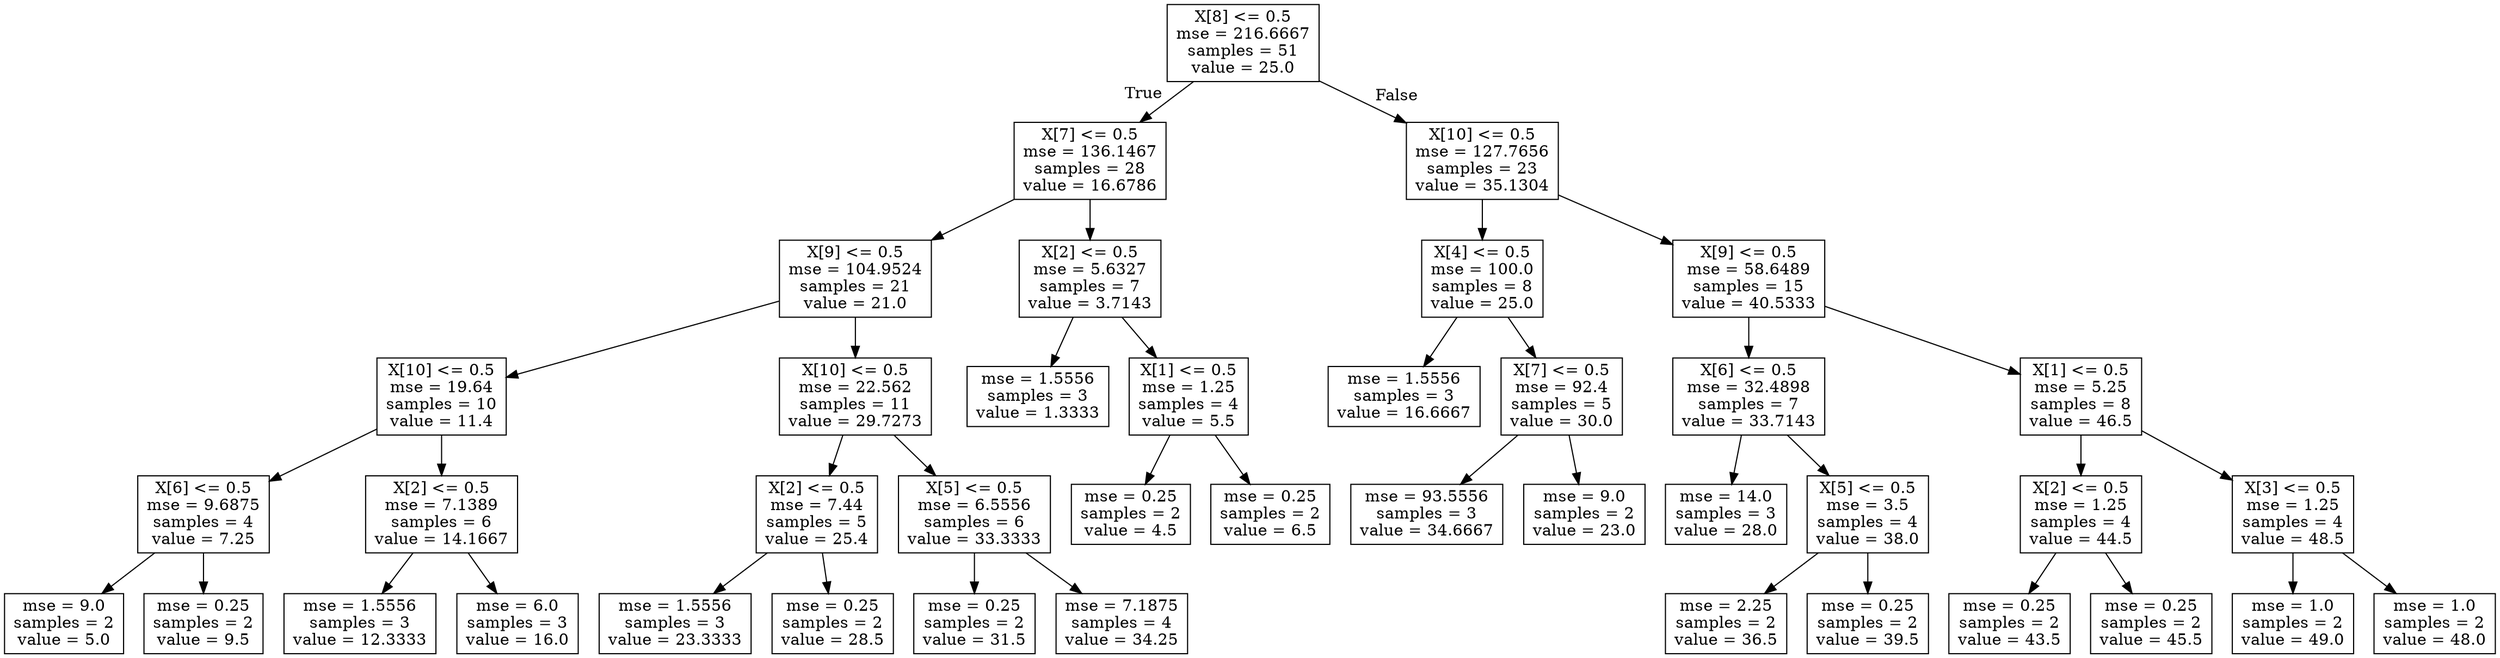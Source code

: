 digraph Tree {
node [shape=box] ;
0 [label="X[8] <= 0.5\nmse = 216.6667\nsamples = 51\nvalue = 25.0"] ;
1 [label="X[7] <= 0.5\nmse = 136.1467\nsamples = 28\nvalue = 16.6786"] ;
0 -> 1 [labeldistance=2.5, labelangle=45, headlabel="True"] ;
2 [label="X[9] <= 0.5\nmse = 104.9524\nsamples = 21\nvalue = 21.0"] ;
1 -> 2 ;
3 [label="X[10] <= 0.5\nmse = 19.64\nsamples = 10\nvalue = 11.4"] ;
2 -> 3 ;
4 [label="X[6] <= 0.5\nmse = 9.6875\nsamples = 4\nvalue = 7.25"] ;
3 -> 4 ;
5 [label="mse = 9.0\nsamples = 2\nvalue = 5.0"] ;
4 -> 5 ;
6 [label="mse = 0.25\nsamples = 2\nvalue = 9.5"] ;
4 -> 6 ;
7 [label="X[2] <= 0.5\nmse = 7.1389\nsamples = 6\nvalue = 14.1667"] ;
3 -> 7 ;
8 [label="mse = 1.5556\nsamples = 3\nvalue = 12.3333"] ;
7 -> 8 ;
9 [label="mse = 6.0\nsamples = 3\nvalue = 16.0"] ;
7 -> 9 ;
10 [label="X[10] <= 0.5\nmse = 22.562\nsamples = 11\nvalue = 29.7273"] ;
2 -> 10 ;
11 [label="X[2] <= 0.5\nmse = 7.44\nsamples = 5\nvalue = 25.4"] ;
10 -> 11 ;
12 [label="mse = 1.5556\nsamples = 3\nvalue = 23.3333"] ;
11 -> 12 ;
13 [label="mse = 0.25\nsamples = 2\nvalue = 28.5"] ;
11 -> 13 ;
14 [label="X[5] <= 0.5\nmse = 6.5556\nsamples = 6\nvalue = 33.3333"] ;
10 -> 14 ;
15 [label="mse = 0.25\nsamples = 2\nvalue = 31.5"] ;
14 -> 15 ;
16 [label="mse = 7.1875\nsamples = 4\nvalue = 34.25"] ;
14 -> 16 ;
17 [label="X[2] <= 0.5\nmse = 5.6327\nsamples = 7\nvalue = 3.7143"] ;
1 -> 17 ;
18 [label="mse = 1.5556\nsamples = 3\nvalue = 1.3333"] ;
17 -> 18 ;
19 [label="X[1] <= 0.5\nmse = 1.25\nsamples = 4\nvalue = 5.5"] ;
17 -> 19 ;
20 [label="mse = 0.25\nsamples = 2\nvalue = 4.5"] ;
19 -> 20 ;
21 [label="mse = 0.25\nsamples = 2\nvalue = 6.5"] ;
19 -> 21 ;
22 [label="X[10] <= 0.5\nmse = 127.7656\nsamples = 23\nvalue = 35.1304"] ;
0 -> 22 [labeldistance=2.5, labelangle=-45, headlabel="False"] ;
23 [label="X[4] <= 0.5\nmse = 100.0\nsamples = 8\nvalue = 25.0"] ;
22 -> 23 ;
24 [label="mse = 1.5556\nsamples = 3\nvalue = 16.6667"] ;
23 -> 24 ;
25 [label="X[7] <= 0.5\nmse = 92.4\nsamples = 5\nvalue = 30.0"] ;
23 -> 25 ;
26 [label="mse = 93.5556\nsamples = 3\nvalue = 34.6667"] ;
25 -> 26 ;
27 [label="mse = 9.0\nsamples = 2\nvalue = 23.0"] ;
25 -> 27 ;
28 [label="X[9] <= 0.5\nmse = 58.6489\nsamples = 15\nvalue = 40.5333"] ;
22 -> 28 ;
29 [label="X[6] <= 0.5\nmse = 32.4898\nsamples = 7\nvalue = 33.7143"] ;
28 -> 29 ;
30 [label="mse = 14.0\nsamples = 3\nvalue = 28.0"] ;
29 -> 30 ;
31 [label="X[5] <= 0.5\nmse = 3.5\nsamples = 4\nvalue = 38.0"] ;
29 -> 31 ;
32 [label="mse = 2.25\nsamples = 2\nvalue = 36.5"] ;
31 -> 32 ;
33 [label="mse = 0.25\nsamples = 2\nvalue = 39.5"] ;
31 -> 33 ;
34 [label="X[1] <= 0.5\nmse = 5.25\nsamples = 8\nvalue = 46.5"] ;
28 -> 34 ;
35 [label="X[2] <= 0.5\nmse = 1.25\nsamples = 4\nvalue = 44.5"] ;
34 -> 35 ;
36 [label="mse = 0.25\nsamples = 2\nvalue = 43.5"] ;
35 -> 36 ;
37 [label="mse = 0.25\nsamples = 2\nvalue = 45.5"] ;
35 -> 37 ;
38 [label="X[3] <= 0.5\nmse = 1.25\nsamples = 4\nvalue = 48.5"] ;
34 -> 38 ;
39 [label="mse = 1.0\nsamples = 2\nvalue = 49.0"] ;
38 -> 39 ;
40 [label="mse = 1.0\nsamples = 2\nvalue = 48.0"] ;
38 -> 40 ;
}